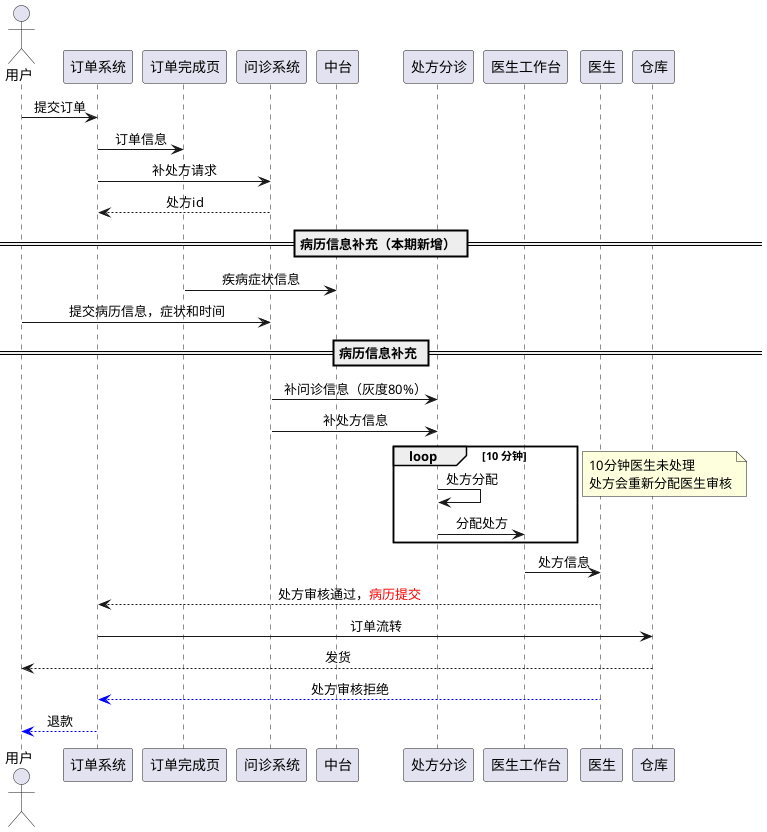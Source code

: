 @startuml
actor 用户
skinParam sequenceMessageAlign center



用户 -> 订单系统: 提交订单

'box "Internal Service" #LightBlue
'participant 订单完成页
'participant 问诊系统
'end box

订单系统 -> 订单完成页: 订单信息
订单系统 -> 问诊系统: 补处方请求
问诊系统 --> 订单系统: 处方id

== 病历信息补充（本期新增） ==

订单完成页->中台:疾病症状信息
用户 -> 问诊系统: 提交病历信息，症状和时间
== 病历信息补充 ==

问诊系统 -> 处方分诊: 补问诊信息（灰度80%）
问诊系统 -> 处方分诊: 补处方信息
loop 10 分钟
    处方分诊 ->处方分诊: 处方分配
    处方分诊 -> 医生工作台: 分配处方
end

note left
10分钟医生未处理
处方会重新分配医生审核
end note
医生工作台 -> 医生: 处方信息
医生 --> 订单系统: 处方审核通过，<font color=red>病历提交</font>
订单系统 ->仓库: 订单流转
仓库 --> 用户: 发货
医生 --[#0000FF]> 订单系统: 处方审核拒绝
订单系统--[#0000FF]> 用户: 退款
@enduml